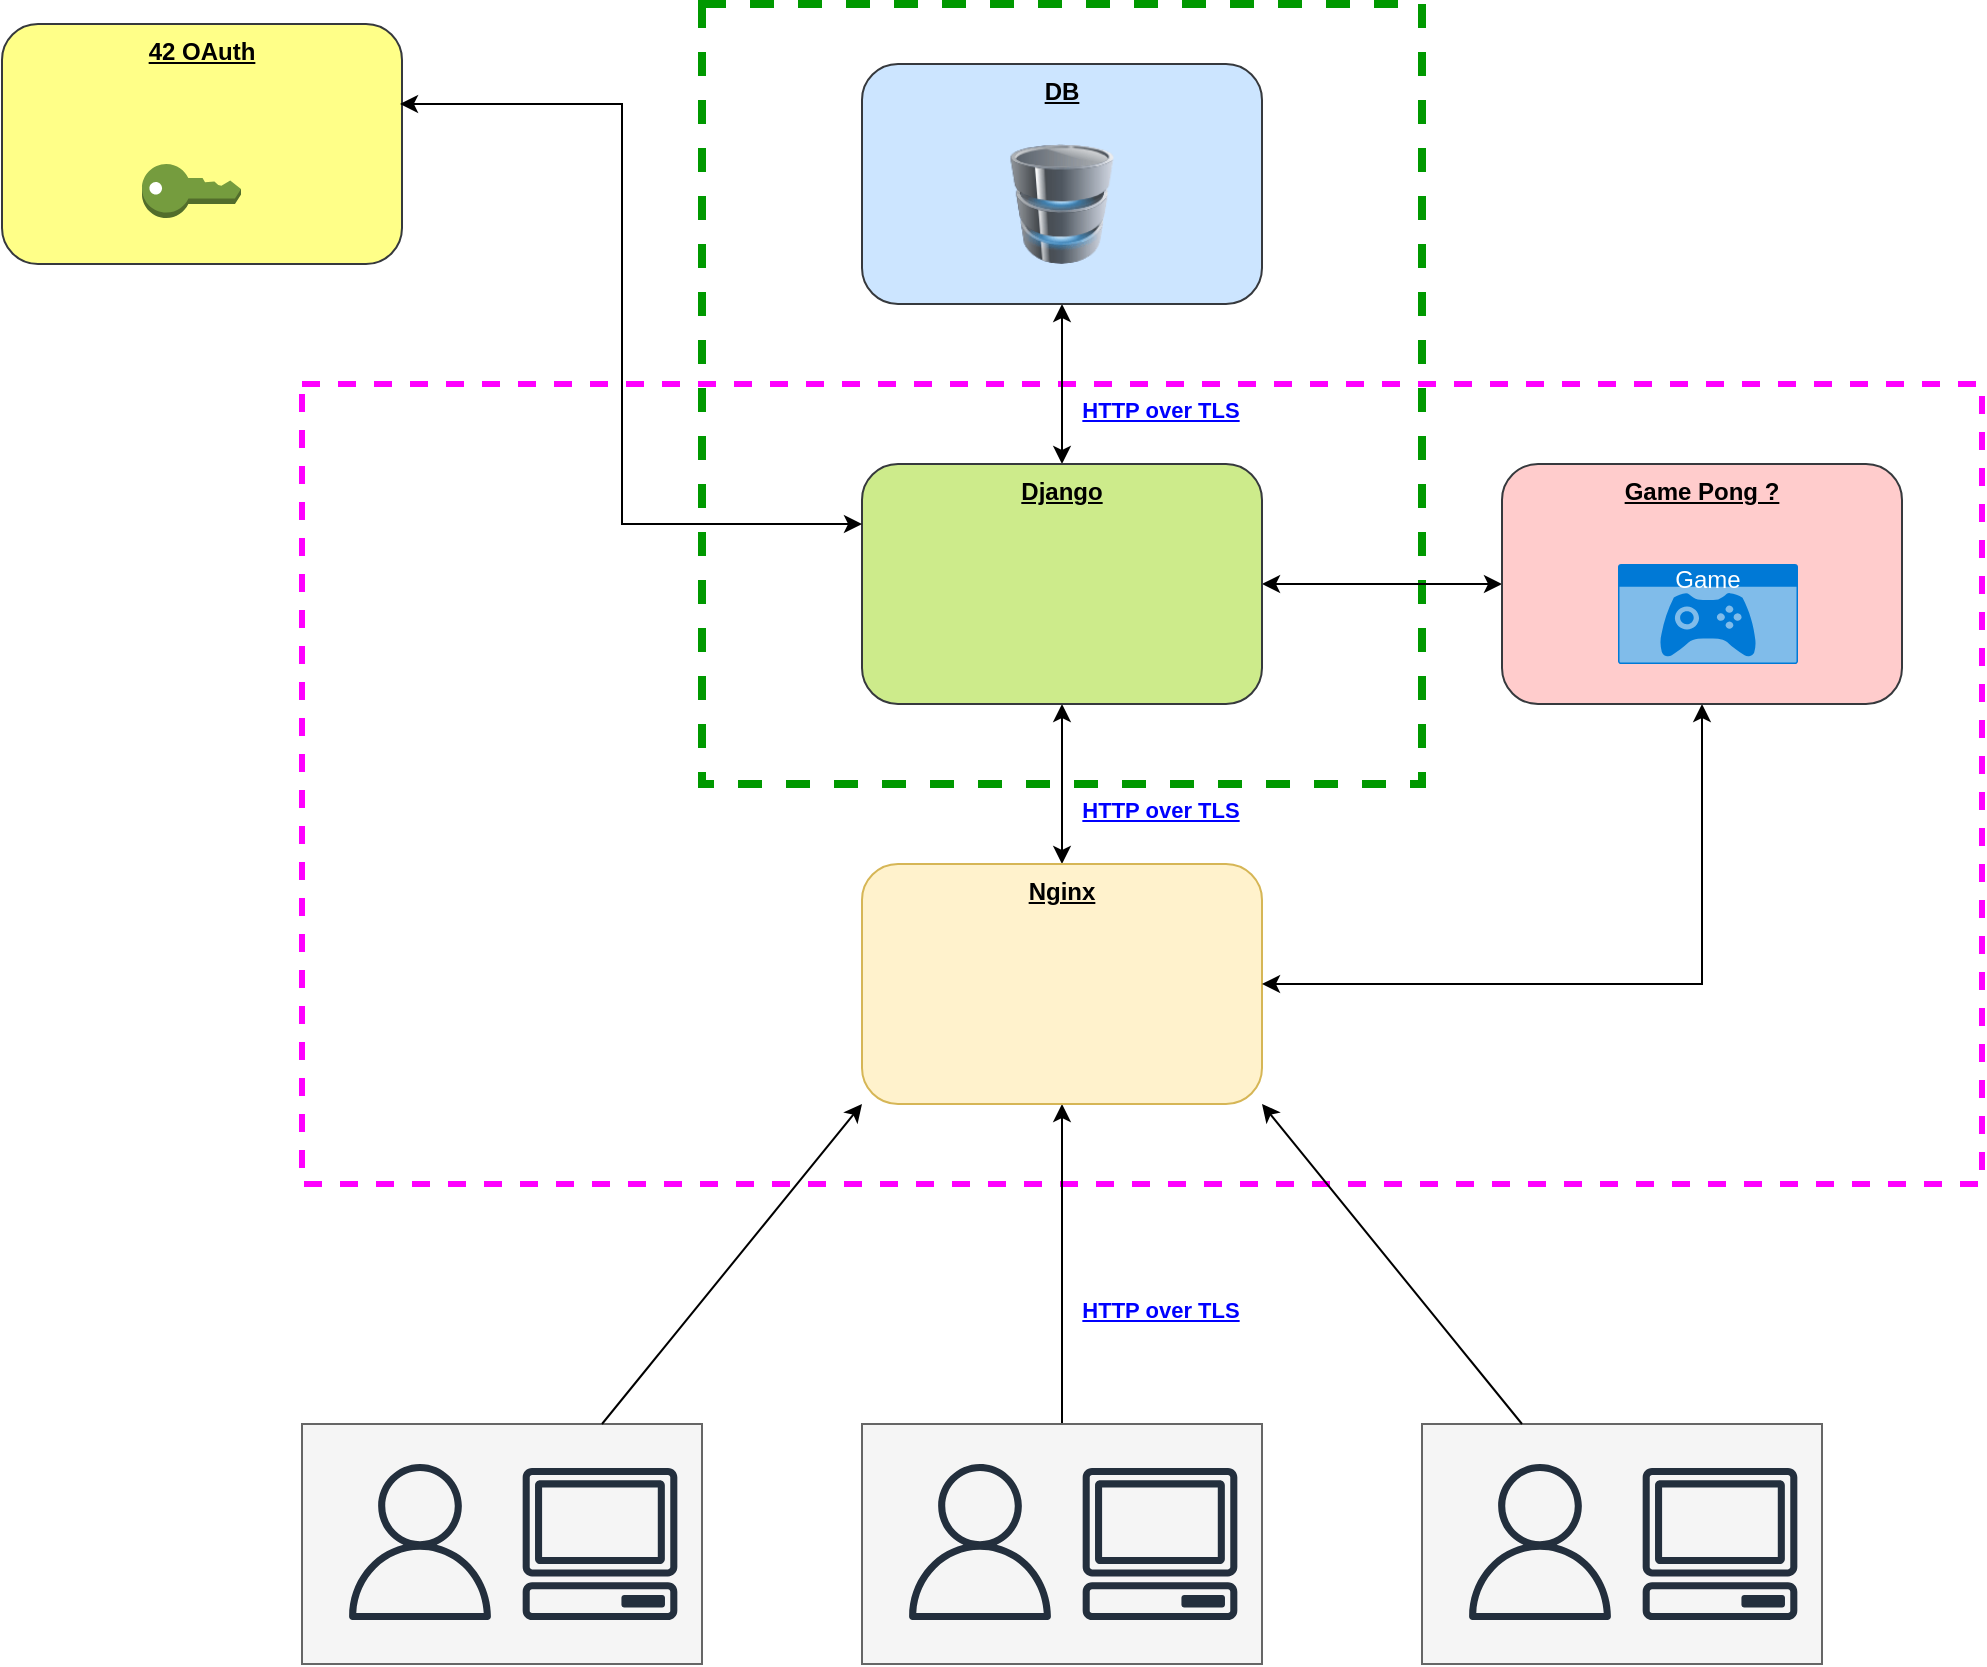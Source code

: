 <mxfile version="24.5.3" type="device">
  <diagram name="ページ1" id="3pta06qJJyz87R2vAOEw">
    <mxGraphModel dx="2761" dy="1060" grid="1" gridSize="10" guides="1" tooltips="1" connect="1" arrows="1" fold="1" page="1" pageScale="1" pageWidth="827" pageHeight="1169" math="0" shadow="0">
      <root>
        <mxCell id="0" />
        <mxCell id="1" parent="0" />
        <mxCell id="7MBwaWe2dTRLu4QTCkSq-11" value="" style="rounded=0;whiteSpace=wrap;html=1;fillColor=none;dashed=1;strokeWidth=3;strokeColor=#FF00FF;" parent="1" vertex="1">
          <mxGeometry x="-80" y="200" width="840" height="400" as="geometry" />
        </mxCell>
        <mxCell id="7MBwaWe2dTRLu4QTCkSq-20" value="" style="rounded=0;whiteSpace=wrap;html=1;fillColor=none;dashed=1;strokeWidth=4;strokeColor=#009900;" parent="1" vertex="1">
          <mxGeometry x="120" y="10" width="360" height="390" as="geometry" />
        </mxCell>
        <mxCell id="7MBwaWe2dTRLu4QTCkSq-5" style="edgeStyle=orthogonalEdgeStyle;rounded=0;orthogonalLoop=1;jettySize=auto;html=1;exitX=0.5;exitY=0;exitDx=0;exitDy=0;entryX=0.5;entryY=1;entryDx=0;entryDy=0;" parent="1" source="7MBwaWe2dTRLu4QTCkSq-4" target="7MBwaWe2dTRLu4QTCkSq-1" edge="1">
          <mxGeometry relative="1" as="geometry" />
        </mxCell>
        <mxCell id="CvkHFDs_ufEqKi6UJb_k-1" value="HTTP over TLS&lt;div&gt;&lt;br&gt;&lt;/div&gt;" style="edgeLabel;html=1;align=center;verticalAlign=middle;resizable=0;points=[];fontColor=#0000FF;fontStyle=5;labelBackgroundColor=none;" vertex="1" connectable="0" parent="7MBwaWe2dTRLu4QTCkSq-5">
          <mxGeometry x="-0.15" y="-5" relative="1" as="geometry">
            <mxPoint x="44" y="18" as="offset" />
          </mxGeometry>
        </mxCell>
        <mxCell id="7MBwaWe2dTRLu4QTCkSq-4" value="" style="rounded=0;whiteSpace=wrap;html=1;fillColor=#f5f5f5;fontColor=#333333;strokeColor=#666666;" parent="1" vertex="1">
          <mxGeometry x="200" y="720" width="200" height="120" as="geometry" />
        </mxCell>
        <mxCell id="7MBwaWe2dTRLu4QTCkSq-8" style="edgeStyle=orthogonalEdgeStyle;rounded=0;orthogonalLoop=1;jettySize=auto;html=1;exitX=0.5;exitY=0;exitDx=0;exitDy=0;entryX=0.5;entryY=1;entryDx=0;entryDy=0;startArrow=classic;startFill=1;" parent="1" source="7MBwaWe2dTRLu4QTCkSq-1" target="7MBwaWe2dTRLu4QTCkSq-6" edge="1">
          <mxGeometry relative="1" as="geometry" />
        </mxCell>
        <mxCell id="7MBwaWe2dTRLu4QTCkSq-1" value="Nginx" style="rounded=1;whiteSpace=wrap;html=1;fillColor=#fff2cc;strokeColor=#d6b656;verticalAlign=top;fontStyle=5" parent="1" vertex="1">
          <mxGeometry x="200" y="440" width="200" height="120" as="geometry" />
        </mxCell>
        <mxCell id="7MBwaWe2dTRLu4QTCkSq-2" value="" style="sketch=0;outlineConnect=0;fontColor=#232F3E;gradientColor=none;fillColor=#232F3D;strokeColor=none;dashed=0;verticalLabelPosition=bottom;verticalAlign=top;align=center;html=1;fontSize=12;fontStyle=0;aspect=fixed;pointerEvents=1;shape=mxgraph.aws4.user;" parent="1" vertex="1">
          <mxGeometry x="220" y="740" width="78" height="78" as="geometry" />
        </mxCell>
        <mxCell id="7MBwaWe2dTRLu4QTCkSq-3" value="" style="sketch=0;outlineConnect=0;fontColor=#232F3E;gradientColor=none;fillColor=#232F3D;strokeColor=none;dashed=0;verticalLabelPosition=bottom;verticalAlign=top;align=center;html=1;fontSize=12;fontStyle=0;aspect=fixed;pointerEvents=1;shape=mxgraph.aws4.client;" parent="1" vertex="1">
          <mxGeometry x="310" y="742" width="78" height="76" as="geometry" />
        </mxCell>
        <mxCell id="7MBwaWe2dTRLu4QTCkSq-9" style="edgeStyle=orthogonalEdgeStyle;rounded=0;orthogonalLoop=1;jettySize=auto;html=1;exitX=0.5;exitY=0;exitDx=0;exitDy=0;entryX=0.5;entryY=1;entryDx=0;entryDy=0;startArrow=classic;startFill=1;" parent="1" source="7MBwaWe2dTRLu4QTCkSq-6" target="7MBwaWe2dTRLu4QTCkSq-7" edge="1">
          <mxGeometry relative="1" as="geometry" />
        </mxCell>
        <mxCell id="7MBwaWe2dTRLu4QTCkSq-22" style="edgeStyle=orthogonalEdgeStyle;rounded=0;orthogonalLoop=1;jettySize=auto;html=1;exitX=1;exitY=0.5;exitDx=0;exitDy=0;startArrow=classic;startFill=1;" parent="1" source="7MBwaWe2dTRLu4QTCkSq-6" target="7MBwaWe2dTRLu4QTCkSq-21" edge="1">
          <mxGeometry relative="1" as="geometry" />
        </mxCell>
        <mxCell id="7MBwaWe2dTRLu4QTCkSq-6" value="Django" style="rounded=1;whiteSpace=wrap;html=1;fillColor=#cdeb8b;strokeColor=#36393d;verticalAlign=top;fontStyle=5" parent="1" vertex="1">
          <mxGeometry x="200" y="240" width="200" height="120" as="geometry" />
        </mxCell>
        <mxCell id="7MBwaWe2dTRLu4QTCkSq-7" value="DB" style="rounded=1;whiteSpace=wrap;html=1;fillColor=#cce5ff;strokeColor=#36393d;verticalAlign=top;fontStyle=5" parent="1" vertex="1">
          <mxGeometry x="200" y="40" width="200" height="120" as="geometry" />
        </mxCell>
        <mxCell id="7MBwaWe2dTRLu4QTCkSq-12" value="" style="rounded=0;whiteSpace=wrap;html=1;fillColor=#f5f5f5;fontColor=#333333;strokeColor=#666666;" parent="1" vertex="1">
          <mxGeometry x="480" y="720" width="200" height="120" as="geometry" />
        </mxCell>
        <mxCell id="7MBwaWe2dTRLu4QTCkSq-13" value="" style="sketch=0;outlineConnect=0;fontColor=#232F3E;gradientColor=none;fillColor=#232F3D;strokeColor=none;dashed=0;verticalLabelPosition=bottom;verticalAlign=top;align=center;html=1;fontSize=12;fontStyle=0;aspect=fixed;pointerEvents=1;shape=mxgraph.aws4.user;" parent="1" vertex="1">
          <mxGeometry x="500" y="740" width="78" height="78" as="geometry" />
        </mxCell>
        <mxCell id="7MBwaWe2dTRLu4QTCkSq-14" value="" style="sketch=0;outlineConnect=0;fontColor=#232F3E;gradientColor=none;fillColor=#232F3D;strokeColor=none;dashed=0;verticalLabelPosition=bottom;verticalAlign=top;align=center;html=1;fontSize=12;fontStyle=0;aspect=fixed;pointerEvents=1;shape=mxgraph.aws4.client;" parent="1" vertex="1">
          <mxGeometry x="590" y="742" width="78" height="76" as="geometry" />
        </mxCell>
        <mxCell id="7MBwaWe2dTRLu4QTCkSq-15" style="rounded=0;orthogonalLoop=1;jettySize=auto;html=1;exitX=0.25;exitY=0;exitDx=0;exitDy=0;entryX=1;entryY=1;entryDx=0;entryDy=0;" parent="1" source="7MBwaWe2dTRLu4QTCkSq-12" target="7MBwaWe2dTRLu4QTCkSq-1" edge="1">
          <mxGeometry relative="1" as="geometry" />
        </mxCell>
        <mxCell id="7MBwaWe2dTRLu4QTCkSq-16" value="" style="rounded=0;whiteSpace=wrap;html=1;fillColor=#f5f5f5;fontColor=#333333;strokeColor=#666666;" parent="1" vertex="1">
          <mxGeometry x="-80" y="720" width="200" height="120" as="geometry" />
        </mxCell>
        <mxCell id="7MBwaWe2dTRLu4QTCkSq-17" value="" style="sketch=0;outlineConnect=0;fontColor=#232F3E;gradientColor=none;fillColor=#232F3D;strokeColor=none;dashed=0;verticalLabelPosition=bottom;verticalAlign=top;align=center;html=1;fontSize=12;fontStyle=0;aspect=fixed;pointerEvents=1;shape=mxgraph.aws4.user;" parent="1" vertex="1">
          <mxGeometry x="-60" y="740" width="78" height="78" as="geometry" />
        </mxCell>
        <mxCell id="7MBwaWe2dTRLu4QTCkSq-18" value="" style="sketch=0;outlineConnect=0;fontColor=#232F3E;gradientColor=none;fillColor=#232F3D;strokeColor=none;dashed=0;verticalLabelPosition=bottom;verticalAlign=top;align=center;html=1;fontSize=12;fontStyle=0;aspect=fixed;pointerEvents=1;shape=mxgraph.aws4.client;" parent="1" vertex="1">
          <mxGeometry x="30" y="742" width="78" height="76" as="geometry" />
        </mxCell>
        <mxCell id="7MBwaWe2dTRLu4QTCkSq-19" style="rounded=0;orthogonalLoop=1;jettySize=auto;html=1;exitX=0.75;exitY=0;exitDx=0;exitDy=0;" parent="1" source="7MBwaWe2dTRLu4QTCkSq-16" edge="1">
          <mxGeometry relative="1" as="geometry">
            <mxPoint x="200" y="560" as="targetPoint" />
          </mxGeometry>
        </mxCell>
        <mxCell id="7MBwaWe2dTRLu4QTCkSq-23" style="rounded=0;orthogonalLoop=1;jettySize=auto;html=1;exitX=0.5;exitY=1;exitDx=0;exitDy=0;entryX=1;entryY=0.5;entryDx=0;entryDy=0;startArrow=classic;startFill=1;edgeStyle=orthogonalEdgeStyle;" parent="1" source="7MBwaWe2dTRLu4QTCkSq-21" target="7MBwaWe2dTRLu4QTCkSq-1" edge="1">
          <mxGeometry relative="1" as="geometry" />
        </mxCell>
        <mxCell id="7MBwaWe2dTRLu4QTCkSq-21" value="Game Pong ?" style="rounded=1;whiteSpace=wrap;html=1;fillColor=#ffcccc;strokeColor=#36393d;verticalAlign=top;fontStyle=5" parent="1" vertex="1">
          <mxGeometry x="520" y="240" width="200" height="120" as="geometry" />
        </mxCell>
        <mxCell id="7MBwaWe2dTRLu4QTCkSq-26" value="" style="group" parent="1" vertex="1" connectable="0">
          <mxGeometry x="-230" y="20" width="200" height="120" as="geometry" />
        </mxCell>
        <mxCell id="7MBwaWe2dTRLu4QTCkSq-25" value="42 OAuth" style="rounded=1;whiteSpace=wrap;html=1;fillColor=#ffff88;strokeColor=#36393d;verticalAlign=top;fontStyle=5" parent="7MBwaWe2dTRLu4QTCkSq-26" vertex="1">
          <mxGeometry width="200" height="120" as="geometry" />
        </mxCell>
        <mxCell id="7MBwaWe2dTRLu4QTCkSq-24" value="" style="outlineConnect=0;dashed=0;verticalLabelPosition=bottom;verticalAlign=top;align=center;html=1;shape=mxgraph.aws3.add_on;fillColor=#759C3E;gradientColor=none;" parent="7MBwaWe2dTRLu4QTCkSq-26" vertex="1">
          <mxGeometry x="70" y="70" width="49.5" height="27" as="geometry" />
        </mxCell>
        <mxCell id="7MBwaWe2dTRLu4QTCkSq-27" style="edgeStyle=orthogonalEdgeStyle;rounded=0;orthogonalLoop=1;jettySize=auto;html=1;exitX=0;exitY=0.25;exitDx=0;exitDy=0;entryX=0.995;entryY=0.333;entryDx=0;entryDy=0;entryPerimeter=0;startArrow=classic;startFill=1;" parent="1" source="7MBwaWe2dTRLu4QTCkSq-6" target="7MBwaWe2dTRLu4QTCkSq-25" edge="1">
          <mxGeometry relative="1" as="geometry">
            <Array as="points">
              <mxPoint x="80" y="270" />
              <mxPoint x="80" y="60" />
            </Array>
          </mxGeometry>
        </mxCell>
        <mxCell id="7MBwaWe2dTRLu4QTCkSq-30" value="Game" style="html=1;whiteSpace=wrap;strokeColor=none;fillColor=#0079D6;labelPosition=center;verticalLabelPosition=middle;verticalAlign=top;align=center;fontSize=12;outlineConnect=0;spacingTop=-6;fontColor=#FFFFFF;sketch=0;shape=mxgraph.sitemap.game;" parent="1" vertex="1">
          <mxGeometry x="578" y="290" width="90" height="50" as="geometry" />
        </mxCell>
        <mxCell id="7MBwaWe2dTRLu4QTCkSq-31" value="" style="image;html=1;image=img/lib/clip_art/computers/Database_128x128.png" parent="1" vertex="1">
          <mxGeometry x="270" y="80" width="60" height="60" as="geometry" />
        </mxCell>
        <mxCell id="CvkHFDs_ufEqKi6UJb_k-3" value="HTTP over TLS&lt;div&gt;&lt;br&gt;&lt;/div&gt;" style="edgeLabel;html=1;align=center;verticalAlign=middle;resizable=0;points=[];fontColor=#0000FF;fontStyle=5;labelBackgroundColor=none;" vertex="1" connectable="0" parent="1">
          <mxGeometry x="349" y="420" as="geometry" />
        </mxCell>
        <mxCell id="CvkHFDs_ufEqKi6UJb_k-4" value="HTTP over TLS&lt;div&gt;&lt;br&gt;&lt;/div&gt;" style="edgeLabel;html=1;align=center;verticalAlign=middle;resizable=0;points=[];fontColor=#0000FF;fontStyle=5;labelBackgroundColor=none;" vertex="1" connectable="0" parent="1">
          <mxGeometry x="349" y="220" as="geometry" />
        </mxCell>
      </root>
    </mxGraphModel>
  </diagram>
</mxfile>

